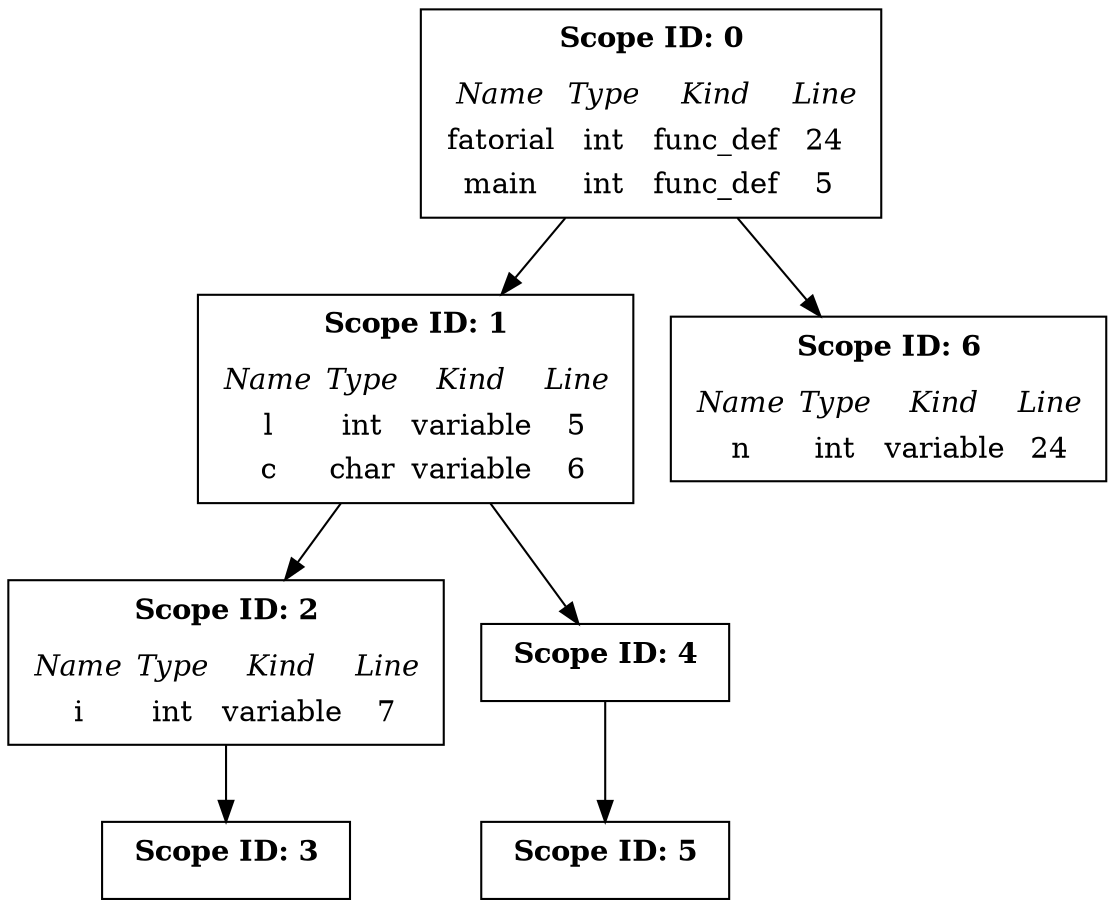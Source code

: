 digraph {
	graph [ordering="out"];
	0[shape=record label=
		<<table border="0">
			<tr><td colspan="4"><b>Scope ID: 0</b></td></tr>
			<tr><td></td></tr>
			<tr>
				<td><i>Name</i></td>
				<td><i>Type</i></td>
				<td><i>Kind</i></td>
				<td><i>Line</i></td>
			</tr>
			<tr>
				<td>fatorial</td>
				<td>int</td>
				<td>func_def</td>
				<td>24</td>
			</tr>
			<tr>
				<td>main</td>
				<td>int</td>
				<td>func_def</td>
				<td>5</td>
			</tr>
		</table>>
	];
	1[shape=record label=
		<<table border="0">
			<tr><td colspan="4"><b>Scope ID: 1</b></td></tr>
			<tr><td></td></tr>
			<tr>
				<td><i>Name</i></td>
				<td><i>Type</i></td>
				<td><i>Kind</i></td>
				<td><i>Line</i></td>
			</tr>
			<tr>
				<td>l</td>
				<td>int</td>
				<td>variable</td>
				<td>5</td>
			</tr>
			<tr>
				<td>c</td>
				<td>char</td>
				<td>variable</td>
				<td>6</td>
			</tr>
		</table>>
	];
	2[shape=record label=
		<<table border="0">
			<tr><td colspan="4"><b>Scope ID: 2</b></td></tr>
			<tr><td></td></tr>
			<tr>
				<td><i>Name</i></td>
				<td><i>Type</i></td>
				<td><i>Kind</i></td>
				<td><i>Line</i></td>
			</tr>
			<tr>
				<td>i</td>
				<td>int</td>
				<td>variable</td>
				<td>7</td>
			</tr>
		</table>>
	];
	3[shape=record label=
		<<table border="0">
			<tr><td colspan="4"><b>Scope ID: 3</b></td></tr>
			<tr><td></td></tr>
		</table>>
	];
	2 -> 3
	1 -> 2
	4[shape=record label=
		<<table border="0">
			<tr><td colspan="4"><b>Scope ID: 4</b></td></tr>
			<tr><td></td></tr>
		</table>>
	];
	5[shape=record label=
		<<table border="0">
			<tr><td colspan="4"><b>Scope ID: 5</b></td></tr>
			<tr><td></td></tr>
		</table>>
	];
	4 -> 5
	1 -> 4
	0 -> 1
	6[shape=record label=
		<<table border="0">
			<tr><td colspan="4"><b>Scope ID: 6</b></td></tr>
			<tr><td></td></tr>
			<tr>
				<td><i>Name</i></td>
				<td><i>Type</i></td>
				<td><i>Kind</i></td>
				<td><i>Line</i></td>
			</tr>
			<tr>
				<td>n</td>
				<td>int</td>
				<td>variable</td>
				<td>24</td>
			</tr>
		</table>>
	];
	0 -> 6
}
